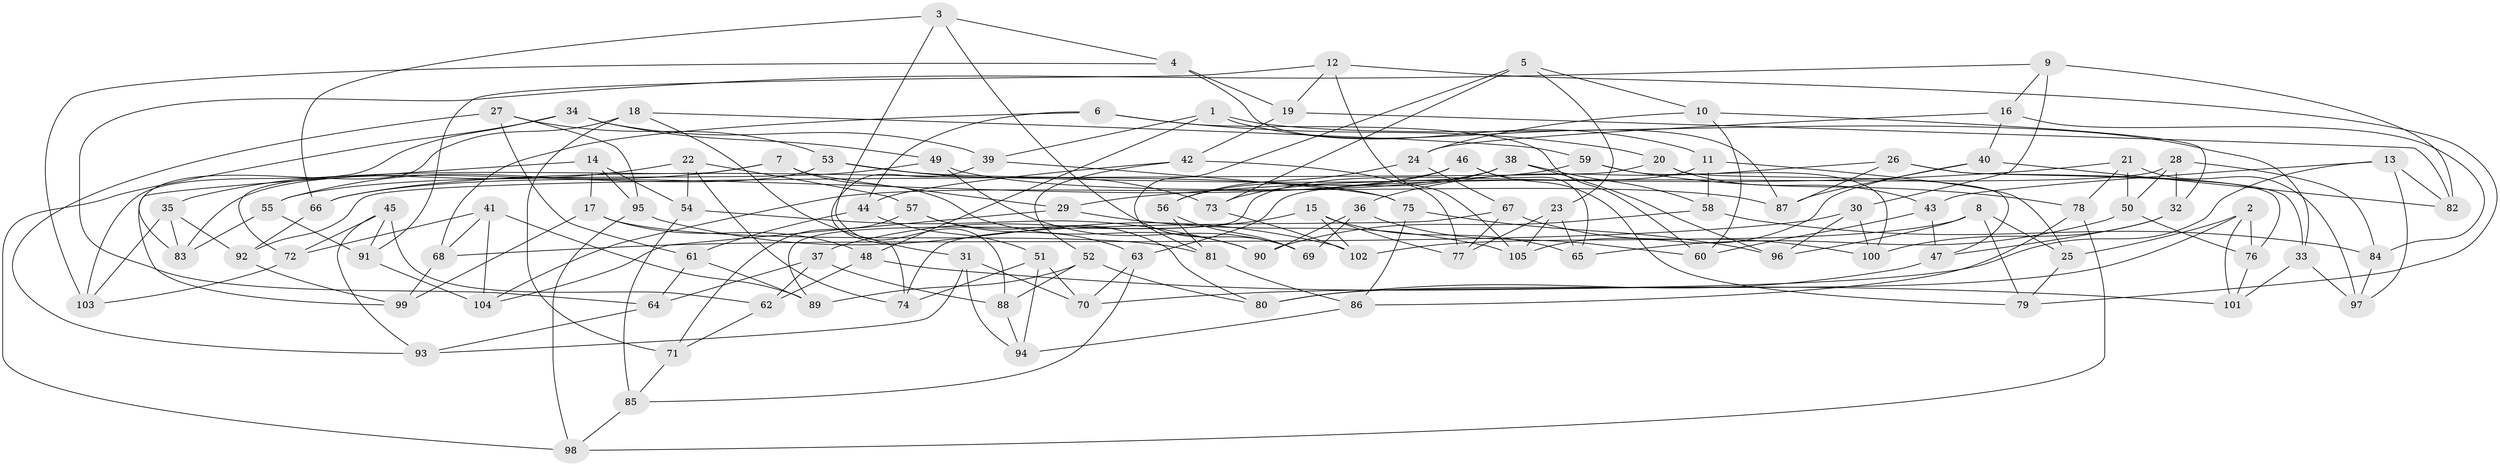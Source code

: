 // Generated by graph-tools (version 1.1) at 2025/26/03/09/25 03:26:58]
// undirected, 105 vertices, 210 edges
graph export_dot {
graph [start="1"]
  node [color=gray90,style=filled];
  1;
  2;
  3;
  4;
  5;
  6;
  7;
  8;
  9;
  10;
  11;
  12;
  13;
  14;
  15;
  16;
  17;
  18;
  19;
  20;
  21;
  22;
  23;
  24;
  25;
  26;
  27;
  28;
  29;
  30;
  31;
  32;
  33;
  34;
  35;
  36;
  37;
  38;
  39;
  40;
  41;
  42;
  43;
  44;
  45;
  46;
  47;
  48;
  49;
  50;
  51;
  52;
  53;
  54;
  55;
  56;
  57;
  58;
  59;
  60;
  61;
  62;
  63;
  64;
  65;
  66;
  67;
  68;
  69;
  70;
  71;
  72;
  73;
  74;
  75;
  76;
  77;
  78;
  79;
  80;
  81;
  82;
  83;
  84;
  85;
  86;
  87;
  88;
  89;
  90;
  91;
  92;
  93;
  94;
  95;
  96;
  97;
  98;
  99;
  100;
  101;
  102;
  103;
  104;
  105;
  1 -- 33;
  1 -- 11;
  1 -- 39;
  1 -- 48;
  2 -- 80;
  2 -- 76;
  2 -- 25;
  2 -- 101;
  3 -- 4;
  3 -- 88;
  3 -- 69;
  3 -- 66;
  4 -- 103;
  4 -- 19;
  4 -- 87;
  5 -- 23;
  5 -- 81;
  5 -- 73;
  5 -- 10;
  6 -- 44;
  6 -- 20;
  6 -- 60;
  6 -- 68;
  7 -- 72;
  7 -- 29;
  7 -- 55;
  7 -- 90;
  8 -- 102;
  8 -- 25;
  8 -- 79;
  8 -- 96;
  9 -- 82;
  9 -- 64;
  9 -- 16;
  9 -- 30;
  10 -- 60;
  10 -- 32;
  10 -- 24;
  11 -- 89;
  11 -- 25;
  11 -- 58;
  12 -- 91;
  12 -- 105;
  12 -- 79;
  12 -- 19;
  13 -- 82;
  13 -- 70;
  13 -- 97;
  13 -- 43;
  14 -- 95;
  14 -- 17;
  14 -- 54;
  14 -- 99;
  15 -- 65;
  15 -- 77;
  15 -- 102;
  15 -- 37;
  16 -- 24;
  16 -- 40;
  16 -- 84;
  17 -- 81;
  17 -- 99;
  17 -- 48;
  18 -- 59;
  18 -- 71;
  18 -- 83;
  18 -- 31;
  19 -- 42;
  19 -- 82;
  20 -- 47;
  20 -- 43;
  20 -- 92;
  21 -- 78;
  21 -- 50;
  21 -- 97;
  21 -- 29;
  22 -- 74;
  22 -- 54;
  22 -- 57;
  22 -- 35;
  23 -- 105;
  23 -- 77;
  23 -- 65;
  24 -- 67;
  24 -- 56;
  25 -- 79;
  26 -- 76;
  26 -- 36;
  26 -- 33;
  26 -- 87;
  27 -- 53;
  27 -- 93;
  27 -- 61;
  27 -- 95;
  28 -- 50;
  28 -- 84;
  28 -- 63;
  28 -- 32;
  29 -- 104;
  29 -- 105;
  30 -- 96;
  30 -- 68;
  30 -- 100;
  31 -- 70;
  31 -- 93;
  31 -- 94;
  32 -- 47;
  32 -- 100;
  33 -- 101;
  33 -- 97;
  34 -- 49;
  34 -- 98;
  34 -- 103;
  34 -- 39;
  35 -- 83;
  35 -- 92;
  35 -- 103;
  36 -- 90;
  36 -- 69;
  36 -- 60;
  37 -- 88;
  37 -- 64;
  37 -- 62;
  38 -- 96;
  38 -- 58;
  38 -- 73;
  38 -- 104;
  39 -- 75;
  39 -- 74;
  40 -- 105;
  40 -- 82;
  40 -- 87;
  41 -- 72;
  41 -- 104;
  41 -- 89;
  41 -- 68;
  42 -- 77;
  42 -- 52;
  42 -- 44;
  43 -- 47;
  43 -- 60;
  44 -- 51;
  44 -- 61;
  45 -- 91;
  45 -- 72;
  45 -- 93;
  45 -- 62;
  46 -- 56;
  46 -- 65;
  46 -- 79;
  46 -- 66;
  47 -- 80;
  48 -- 101;
  48 -- 62;
  49 -- 55;
  49 -- 87;
  49 -- 69;
  50 -- 76;
  50 -- 65;
  51 -- 74;
  51 -- 94;
  51 -- 70;
  52 -- 89;
  52 -- 88;
  52 -- 80;
  53 -- 75;
  53 -- 73;
  53 -- 83;
  54 -- 85;
  54 -- 90;
  55 -- 83;
  55 -- 91;
  56 -- 81;
  56 -- 69;
  57 -- 63;
  57 -- 80;
  57 -- 71;
  58 -- 84;
  58 -- 90;
  59 -- 100;
  59 -- 66;
  59 -- 78;
  61 -- 89;
  61 -- 64;
  62 -- 71;
  63 -- 70;
  63 -- 85;
  64 -- 93;
  66 -- 92;
  67 -- 77;
  67 -- 100;
  67 -- 74;
  68 -- 99;
  71 -- 85;
  72 -- 103;
  73 -- 102;
  75 -- 86;
  75 -- 96;
  76 -- 101;
  78 -- 86;
  78 -- 98;
  81 -- 86;
  84 -- 97;
  85 -- 98;
  86 -- 94;
  88 -- 94;
  91 -- 104;
  92 -- 99;
  95 -- 102;
  95 -- 98;
}
